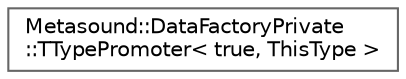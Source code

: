 digraph "Graphical Class Hierarchy"
{
 // INTERACTIVE_SVG=YES
 // LATEX_PDF_SIZE
  bgcolor="transparent";
  edge [fontname=Helvetica,fontsize=10,labelfontname=Helvetica,labelfontsize=10];
  node [fontname=Helvetica,fontsize=10,shape=box,height=0.2,width=0.4];
  rankdir="LR";
  Node0 [id="Node000000",label="Metasound::DataFactoryPrivate\l::TTypePromoter\< true, ThisType \>",height=0.2,width=0.4,color="grey40", fillcolor="white", style="filled",URL="$d6/d4a/structMetasound_1_1DataFactoryPrivate_1_1TTypePromoter_3_01true_00_01ThisType_01_4.html",tooltip=" "];
}
